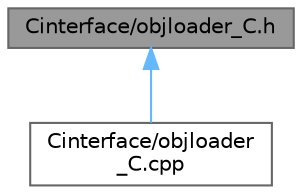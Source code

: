 digraph "Cinterface/objloader_C.h"
{
 // LATEX_PDF_SIZE
  bgcolor="transparent";
  edge [fontname=Helvetica,fontsize=10,labelfontname=Helvetica,labelfontsize=10];
  node [fontname=Helvetica,fontsize=10,shape=box,height=0.2,width=0.4];
  Node1 [label="Cinterface/objloader_C.h",height=0.2,width=0.4,color="gray40", fillcolor="grey60", style="filled", fontcolor="black",tooltip="Header file for functions related to loading/storing an OBJ file (a mesh)"];
  Node1 -> Node2 [dir="back",color="steelblue1",style="solid"];
  Node2 [label="Cinterface/objloader\l_C.cpp",height=0.2,width=0.4,color="grey40", fillcolor="white", style="filled",URL="$a00416.html",tooltip=" "];
}

